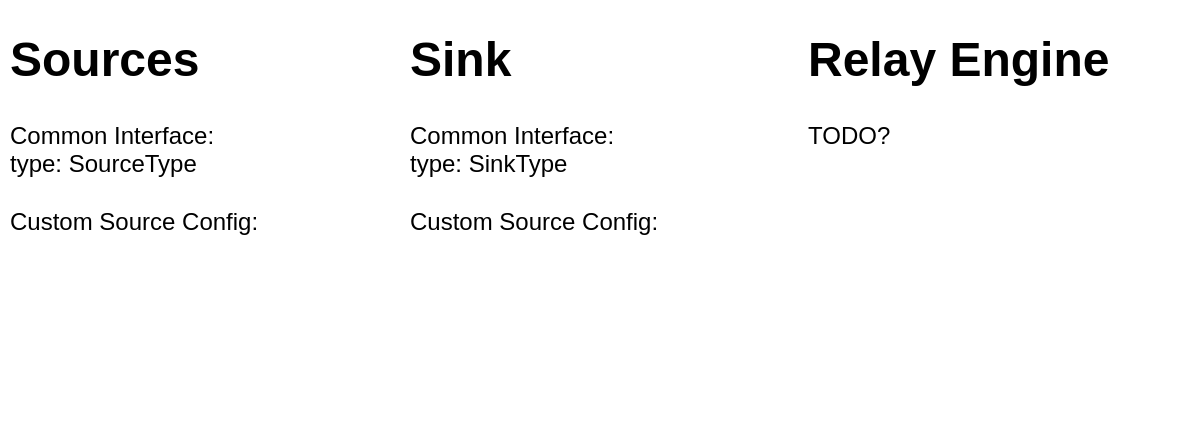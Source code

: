 <mxfile>
    <diagram id="TO1FqBcx66ZFRkpu9mZc" name="Page-1">
        <mxGraphModel dx="2013" dy="738" grid="1" gridSize="10" guides="1" tooltips="1" connect="1" arrows="1" fold="1" page="1" pageScale="1" pageWidth="827" pageHeight="1169" background="#ffffff" math="0" shadow="0">
            <root>
                <mxCell id="0"/>
                <mxCell id="1" parent="0"/>
                <mxCell id="2" value="&lt;h1&gt;&lt;span style=&quot;background-color: initial;&quot;&gt;Sources&lt;/span&gt;&lt;/h1&gt;&lt;div&gt;Common Interface:&lt;/div&gt;&lt;div&gt;type: S&lt;span style=&quot;background-color: initial;&quot;&gt;ourceType&lt;/span&gt;&lt;/div&gt;&lt;div&gt;&lt;span style=&quot;background-color: initial;&quot;&gt;&lt;br&gt;&lt;/span&gt;&lt;/div&gt;&lt;div&gt;&lt;span style=&quot;background-color: initial;&quot;&gt;Custom Source Config:&lt;/span&gt;&lt;/div&gt;&lt;div&gt;&lt;span style=&quot;background-color: initial;&quot;&gt;&lt;br&gt;&lt;/span&gt;&lt;/div&gt;" style="text;html=1;strokeColor=none;fillColor=none;spacing=5;spacingTop=-20;whiteSpace=wrap;overflow=hidden;rounded=0;fontColor=#000000;" vertex="1" parent="1">
                    <mxGeometry x="-80" y="40" width="190" height="200" as="geometry"/>
                </mxCell>
                <mxCell id="4" value="&lt;h1&gt;&lt;span style=&quot;background-color: initial;&quot;&gt;Sink&lt;/span&gt;&lt;/h1&gt;&lt;div&gt;Common Interface:&lt;/div&gt;&lt;div&gt;type: Sink&lt;span style=&quot;background-color: initial;&quot;&gt;Type&lt;/span&gt;&lt;/div&gt;&lt;div&gt;&lt;br&gt;&lt;/div&gt;&lt;div&gt;&lt;span style=&quot;background-color: initial;&quot;&gt;Custom Source Config:&lt;/span&gt;&lt;/div&gt;&lt;div&gt;&lt;span style=&quot;background-color: initial;&quot;&gt;&lt;br&gt;&lt;/span&gt;&lt;/div&gt;" style="text;html=1;strokeColor=none;fillColor=none;spacing=5;spacingTop=-20;whiteSpace=wrap;overflow=hidden;rounded=0;fontColor=#000000;" vertex="1" parent="1">
                    <mxGeometry x="120" y="40" width="190" height="200" as="geometry"/>
                </mxCell>
                <mxCell id="5" value="&lt;h1&gt;&lt;span style=&quot;background-color: initial;&quot;&gt;Relay Engine&lt;/span&gt;&lt;/h1&gt;&lt;div&gt;TODO?&lt;/div&gt;&lt;div&gt;&lt;span style=&quot;background-color: initial;&quot;&gt;&lt;br&gt;&lt;/span&gt;&lt;/div&gt;" style="text;html=1;strokeColor=none;fillColor=none;spacing=5;spacingTop=-20;whiteSpace=wrap;overflow=hidden;rounded=0;fontColor=#000000;" vertex="1" parent="1">
                    <mxGeometry x="318.5" y="40" width="190" height="200" as="geometry"/>
                </mxCell>
            </root>
        </mxGraphModel>
    </diagram>
</mxfile>